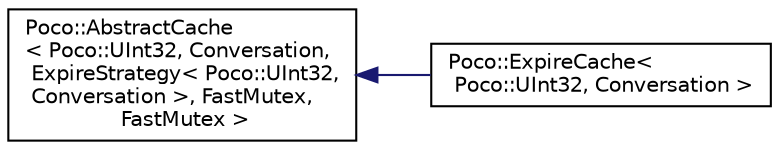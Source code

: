 digraph "Graphical Class Hierarchy"
{
 // LATEX_PDF_SIZE
  edge [fontname="Helvetica",fontsize="10",labelfontname="Helvetica",labelfontsize="10"];
  node [fontname="Helvetica",fontsize="10",shape=record];
  rankdir="LR";
  Node0 [label="Poco::AbstractCache\l\< Poco::UInt32, Conversation,\l ExpireStrategy\< Poco::UInt32,\l Conversation \>, FastMutex,\l FastMutex \>",height=0.2,width=0.4,color="black", fillcolor="white", style="filled",URL="$classPoco_1_1AbstractCache.html",tooltip=" "];
  Node0 -> Node1 [dir="back",color="midnightblue",fontsize="10",style="solid",fontname="Helvetica"];
  Node1 [label="Poco::ExpireCache\<\l Poco::UInt32, Conversation \>",height=0.2,width=0.4,color="black", fillcolor="white", style="filled",URL="$classPoco_1_1ExpireCache.html",tooltip=" "];
}
